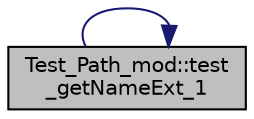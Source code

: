 digraph "Test_Path_mod::test_getNameExt_1"
{
 // LATEX_PDF_SIZE
  edge [fontname="Helvetica",fontsize="10",labelfontname="Helvetica",labelfontsize="10"];
  node [fontname="Helvetica",fontsize="10",shape=record];
  rankdir="LR";
  Node1 [label="Test_Path_mod::test\l_getNameExt_1",height=0.2,width=0.4,color="black", fillcolor="grey75", style="filled", fontcolor="black",tooltip="When the filename is all file extension, getNameExt() must return an empty file name and an extension..."];
  Node1 -> Node1 [color="midnightblue",fontsize="10",style="solid",fontname="Helvetica"];
}
